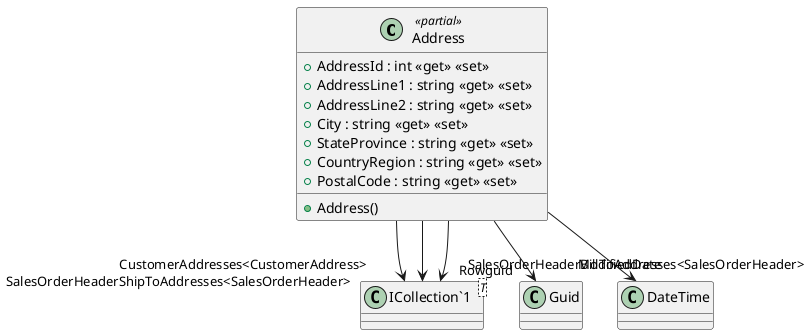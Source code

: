 @startuml
class Address <<partial>> {
    + Address()
    + AddressId : int <<get>> <<set>>
    + AddressLine1 : string <<get>> <<set>>
    + AddressLine2 : string <<get>> <<set>>
    + City : string <<get>> <<set>>
    + StateProvince : string <<get>> <<set>>
    + CountryRegion : string <<get>> <<set>>
    + PostalCode : string <<get>> <<set>>
}
class "ICollection`1"<T> {
}
Address --> "Rowguid" Guid
Address --> "ModifiedDate" DateTime
Address --> "CustomerAddresses<CustomerAddress>" "ICollection`1"
Address --> "SalesOrderHeaderBillToAddresses<SalesOrderHeader>" "ICollection`1"
Address --> "SalesOrderHeaderShipToAddresses<SalesOrderHeader>" "ICollection`1"
@enduml
